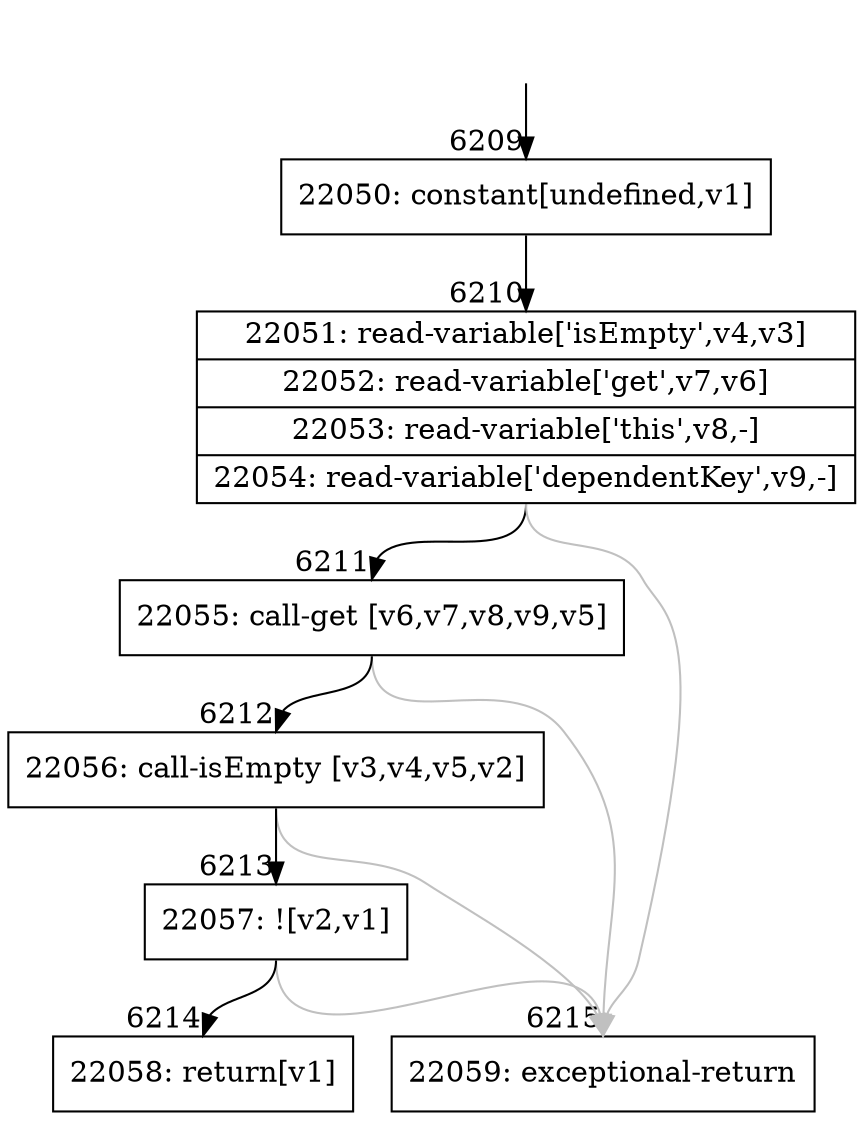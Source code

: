 digraph {
rankdir="TD"
BB_entry504[shape=none,label=""];
BB_entry504 -> BB6209 [tailport=s, headport=n, headlabel="    6209"]
BB6209 [shape=record label="{22050: constant[undefined,v1]}" ] 
BB6209 -> BB6210 [tailport=s, headport=n, headlabel="      6210"]
BB6210 [shape=record label="{22051: read-variable['isEmpty',v4,v3]|22052: read-variable['get',v7,v6]|22053: read-variable['this',v8,-]|22054: read-variable['dependentKey',v9,-]}" ] 
BB6210 -> BB6211 [tailport=s, headport=n, headlabel="      6211"]
BB6210 -> BB6215 [tailport=s, headport=n, color=gray, headlabel="      6215"]
BB6211 [shape=record label="{22055: call-get [v6,v7,v8,v9,v5]}" ] 
BB6211 -> BB6212 [tailport=s, headport=n, headlabel="      6212"]
BB6211 -> BB6215 [tailport=s, headport=n, color=gray]
BB6212 [shape=record label="{22056: call-isEmpty [v3,v4,v5,v2]}" ] 
BB6212 -> BB6213 [tailport=s, headport=n, headlabel="      6213"]
BB6212 -> BB6215 [tailport=s, headport=n, color=gray]
BB6213 [shape=record label="{22057: ![v2,v1]}" ] 
BB6213 -> BB6214 [tailport=s, headport=n, headlabel="      6214"]
BB6213 -> BB6215 [tailport=s, headport=n, color=gray]
BB6214 [shape=record label="{22058: return[v1]}" ] 
BB6215 [shape=record label="{22059: exceptional-return}" ] 
//#$~ 11311
}
